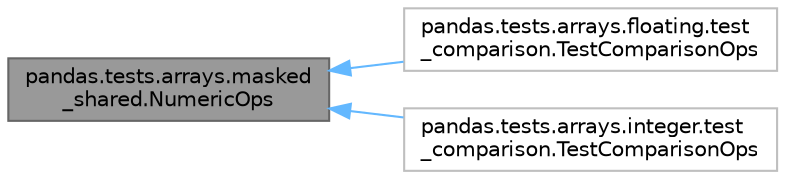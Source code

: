 digraph "pandas.tests.arrays.masked_shared.NumericOps"
{
 // LATEX_PDF_SIZE
  bgcolor="transparent";
  edge [fontname=Helvetica,fontsize=10,labelfontname=Helvetica,labelfontsize=10];
  node [fontname=Helvetica,fontsize=10,shape=box,height=0.2,width=0.4];
  rankdir="LR";
  Node1 [id="Node000001",label="pandas.tests.arrays.masked\l_shared.NumericOps",height=0.2,width=0.4,color="gray40", fillcolor="grey60", style="filled", fontcolor="black",tooltip=" "];
  Node1 -> Node2 [id="edge1_Node000001_Node000002",dir="back",color="steelblue1",style="solid",tooltip=" "];
  Node2 [id="Node000002",label="pandas.tests.arrays.floating.test\l_comparison.TestComparisonOps",height=0.2,width=0.4,color="grey75", fillcolor="white", style="filled",URL="$d2/d40/classpandas_1_1tests_1_1arrays_1_1floating_1_1test__comparison_1_1TestComparisonOps.html",tooltip=" "];
  Node1 -> Node3 [id="edge2_Node000001_Node000003",dir="back",color="steelblue1",style="solid",tooltip=" "];
  Node3 [id="Node000003",label="pandas.tests.arrays.integer.test\l_comparison.TestComparisonOps",height=0.2,width=0.4,color="grey75", fillcolor="white", style="filled",URL="$d9/de4/classpandas_1_1tests_1_1arrays_1_1integer_1_1test__comparison_1_1TestComparisonOps.html",tooltip=" "];
}
